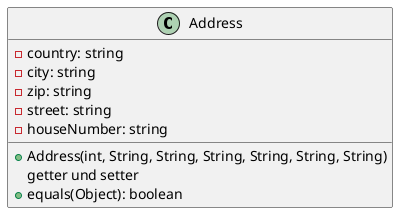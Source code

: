 @startuml
class Address {
    -country: string
    -city: string
    -zip: string
    -street: string
    -houseNumber: string
    +Address(int, String, String, String, String, String, String)
    {method} getter und setter
    +equals(Object): boolean
}
@enduml